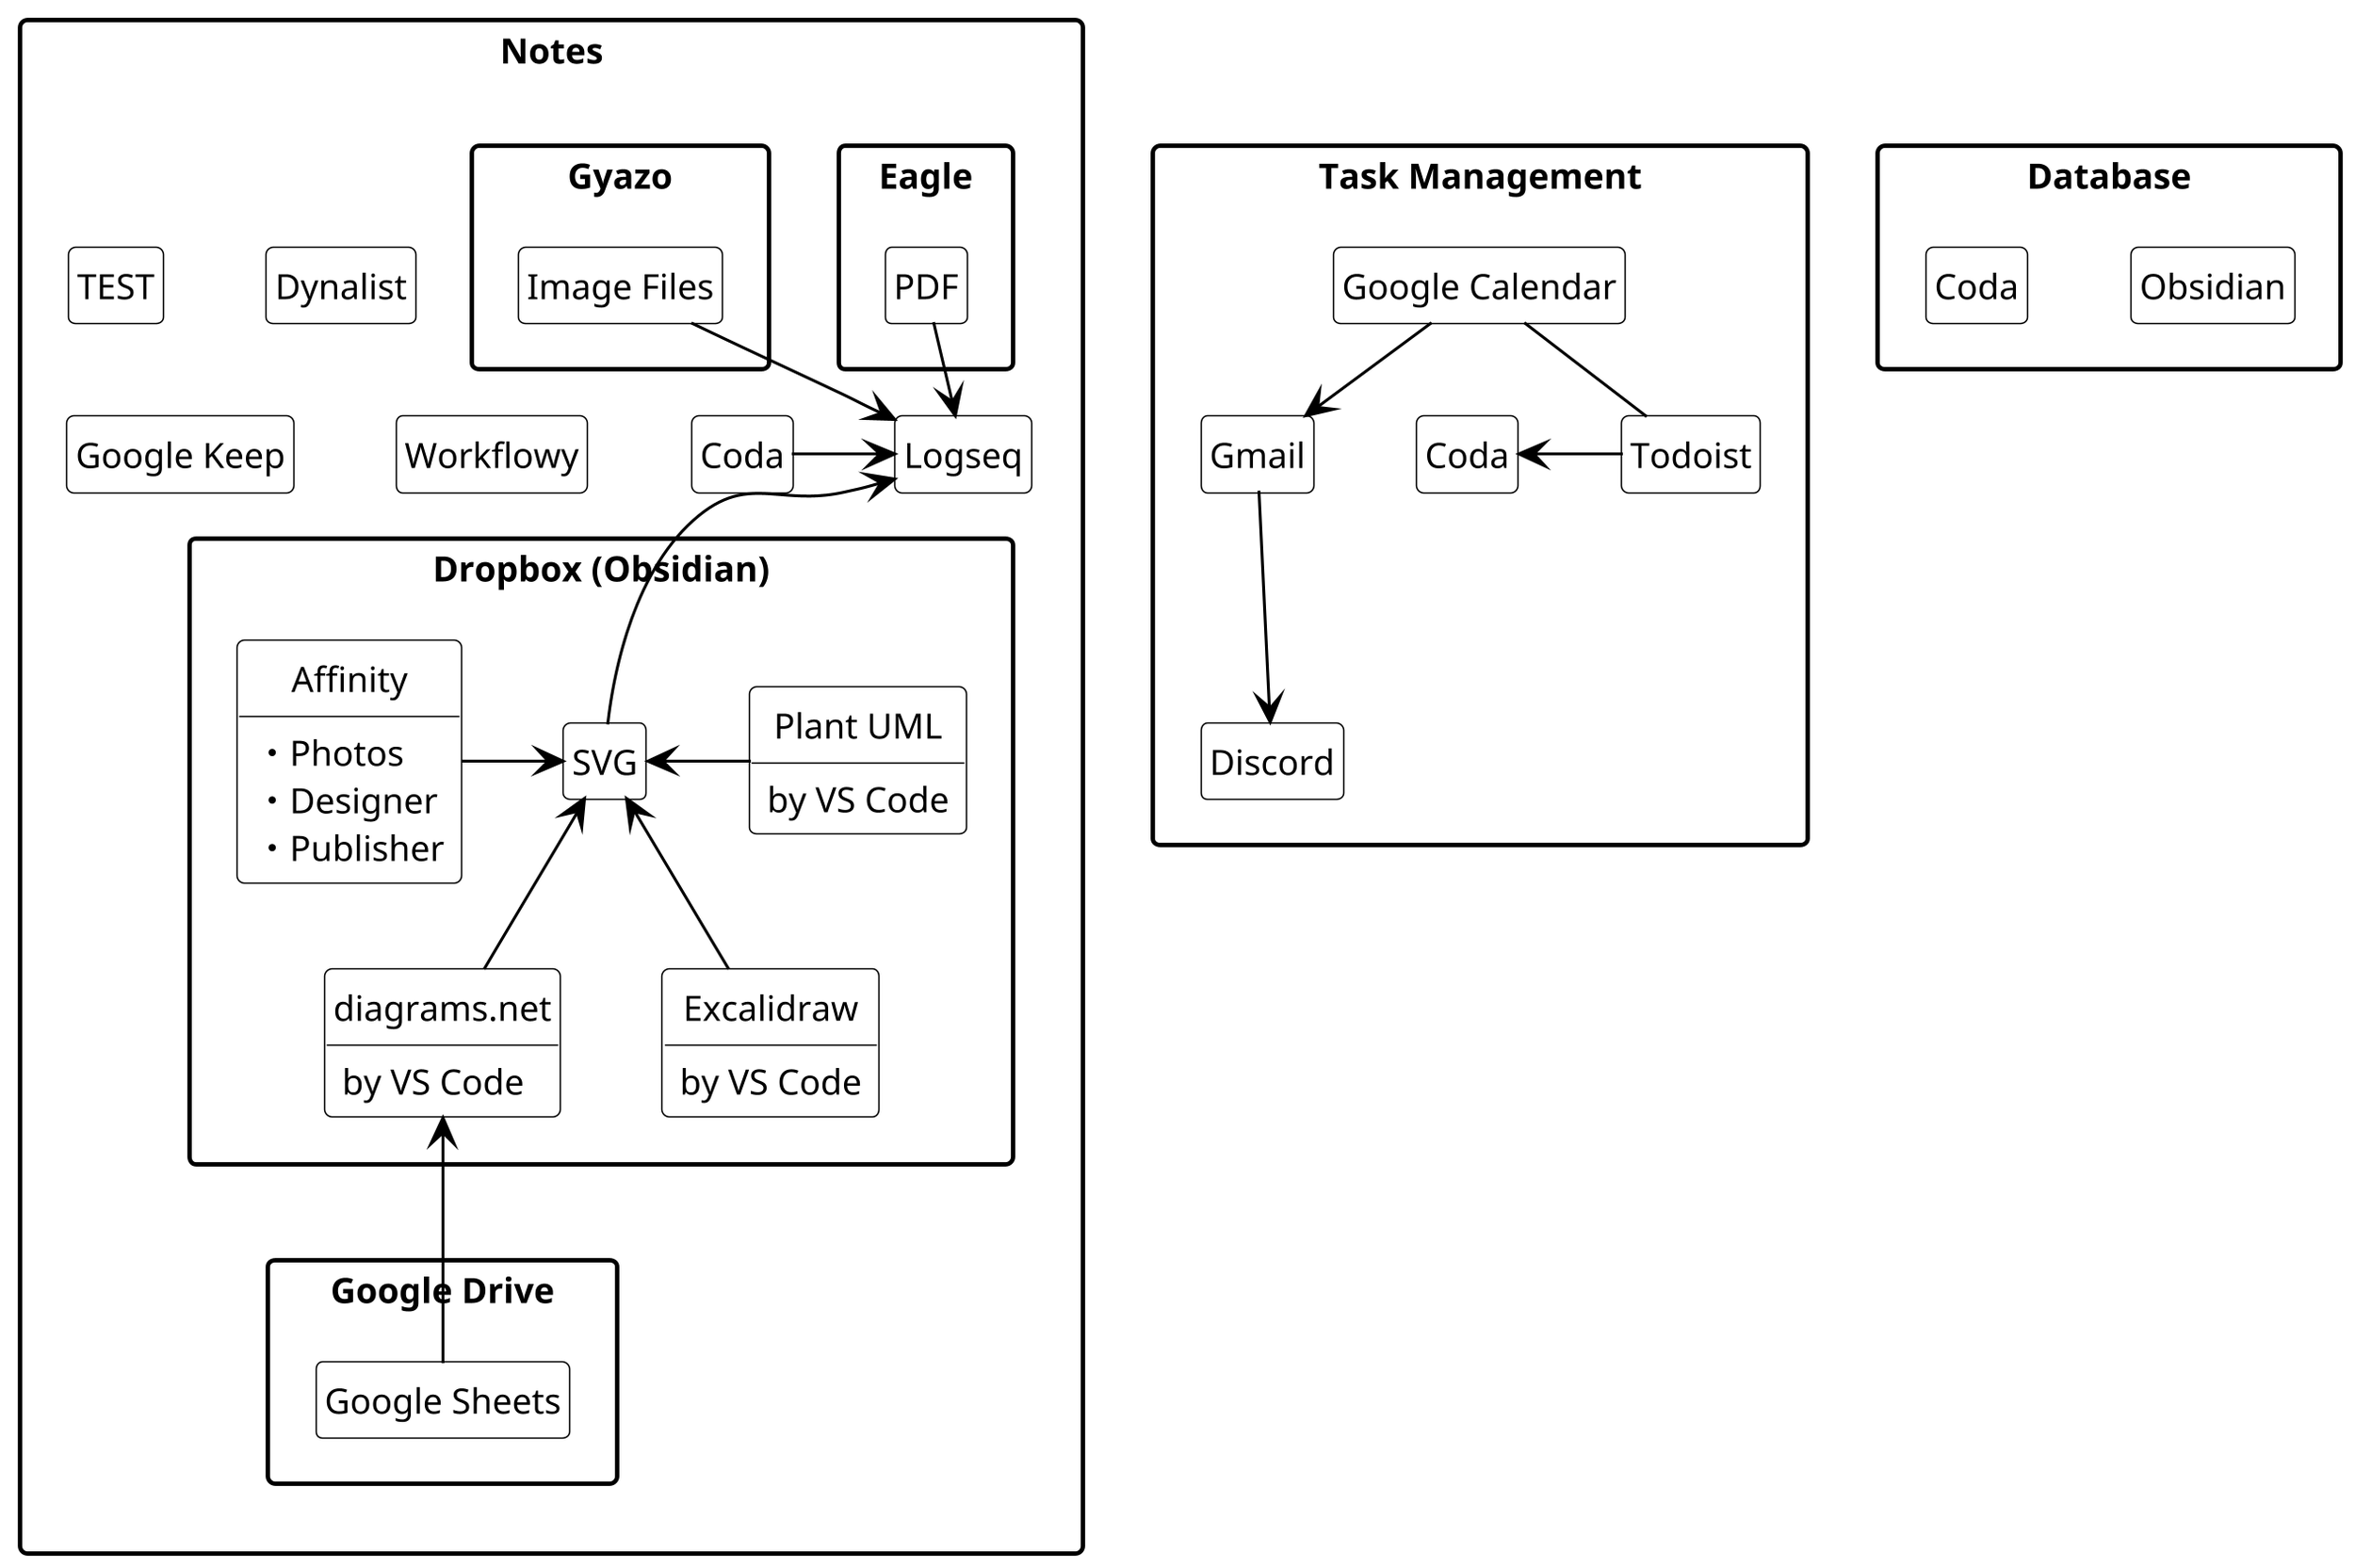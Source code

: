 @startuml

hide circle
hide empty fields
hide empty methods

skinparam class {
    backGroundColor white
    borderColor black
    arrowColor black
}

skinparam package {
    style rectangle
}

skinparam {
    shadowing false
    ranksep 30
    dpi 300
    arrowThickness 1
    defaultFontSize 12
    arrowFontSize 8
}

package "Notes" {
    class "TEST" as test
    class "Logseq" as logseq
    package "Dropbox (Obsidian)" as dropbox{
        class "SVG" as svg
        class "diagrams.net" as diagramsnet {
            by VS Code
        }
        class "Excalidraw" as excalidraw {
            by VS Code
        }
        class "Plant UML" as plantuml {
            by VS Code
        }
        class "Affinity" as affinity {
            ・Photos
            ・Designer
            ・Publisher
        }
    }
    package "Google Drive" as googledrive {
        class "Google Sheets" as googlesheets
    }
    package "Eagle" as eagle {
        class "PDF" as pdf
    }
    package "Gyazo" as gyazo {
        class "Image Files" as imagefiles
    }
    class "Coda" as coda
    class "Dynalist" as dynalist 
    class "Google Keep" as googlekeep
    class "Workflowy" as workflowy
}

package "Database" {
    class "Obsidian" as obsidian
    class "Coda" as coda2
}

package "Task Management" {
    class "Coda" as coda3
    class "Todoist" as todoist
    class "Google Calendar" as googlecalendar
    class "Gmail" as gmail
    class "Discord" as discord
}

'Notes
logseq <-- svg
plantuml -u> svg
excalidraw -u-> svg
diagramsnet -u-> svg
affinity -> svg
googlesheets -u--> diagramsnet
logseq <-u- pdf
imagefiles --> logseq
coda -> logseq

'Database

'Task Management
googlecalendar -- todoist
gmail <-u- googlecalendar
gmail --> discord
todoist -u> coda3






@enduml